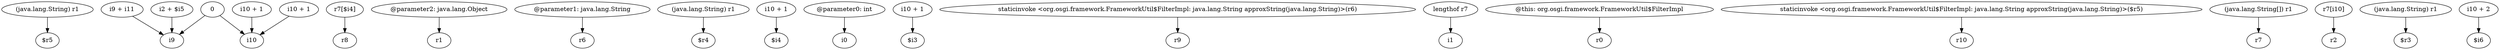 digraph g {
0[label="(java.lang.String) r1"]
1[label="$r5"]
0->1[label=""]
2[label="0"]
3[label="i9"]
2->3[label=""]
4[label="r7[$i4]"]
5[label="r8"]
4->5[label=""]
6[label="i9 + i11"]
6->3[label=""]
7[label="@parameter2: java.lang.Object"]
8[label="r1"]
7->8[label=""]
9[label="@parameter1: java.lang.String"]
10[label="r6"]
9->10[label=""]
11[label="(java.lang.String) r1"]
12[label="$r4"]
11->12[label=""]
13[label="i10"]
2->13[label=""]
14[label="i10 + 1"]
15[label="$i4"]
14->15[label=""]
16[label="@parameter0: int"]
17[label="i0"]
16->17[label=""]
18[label="i10 + 1"]
19[label="$i3"]
18->19[label=""]
20[label="staticinvoke <org.osgi.framework.FrameworkUtil$FilterImpl: java.lang.String approxString(java.lang.String)>(r6)"]
21[label="r9"]
20->21[label=""]
22[label="i2 + $i5"]
22->3[label=""]
23[label="lengthof r7"]
24[label="i1"]
23->24[label=""]
25[label="i10 + 1"]
25->13[label=""]
26[label="i10 + 1"]
26->13[label=""]
27[label="@this: org.osgi.framework.FrameworkUtil$FilterImpl"]
28[label="r0"]
27->28[label=""]
29[label="staticinvoke <org.osgi.framework.FrameworkUtil$FilterImpl: java.lang.String approxString(java.lang.String)>($r5)"]
30[label="r10"]
29->30[label=""]
31[label="(java.lang.String[]) r1"]
32[label="r7"]
31->32[label=""]
33[label="r7[i10]"]
34[label="r2"]
33->34[label=""]
35[label="(java.lang.String) r1"]
36[label="$r3"]
35->36[label=""]
37[label="i10 + 2"]
38[label="$i6"]
37->38[label=""]
}